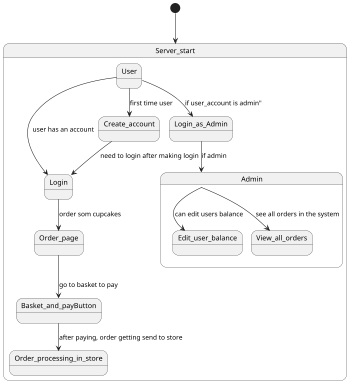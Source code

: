 @startuml
'https://plantuml.com/state-diagram

scale 350 width
[*] --> Server_start

state Server_start {

  User --> Login: user has an account
  User --> Create_account: first time user
  Login --> Order_page: order som cupcakes
  Create_account --> Login: need to login after making login
  User --> Login_as_Admin: if user_account is admin"
  Order_page --> Basket_and_payButton: go to basket to pay
  Basket_and_payButton --> Order_processing_in_store: after paying, order getting send to store


  state Admin {
  Login_as_Admin --> Admin: if admin
  Admin --> Edit_user_balance: can edit users balance
  Admin --> View_all_orders: see all orders in the system

  }

}

@enduml